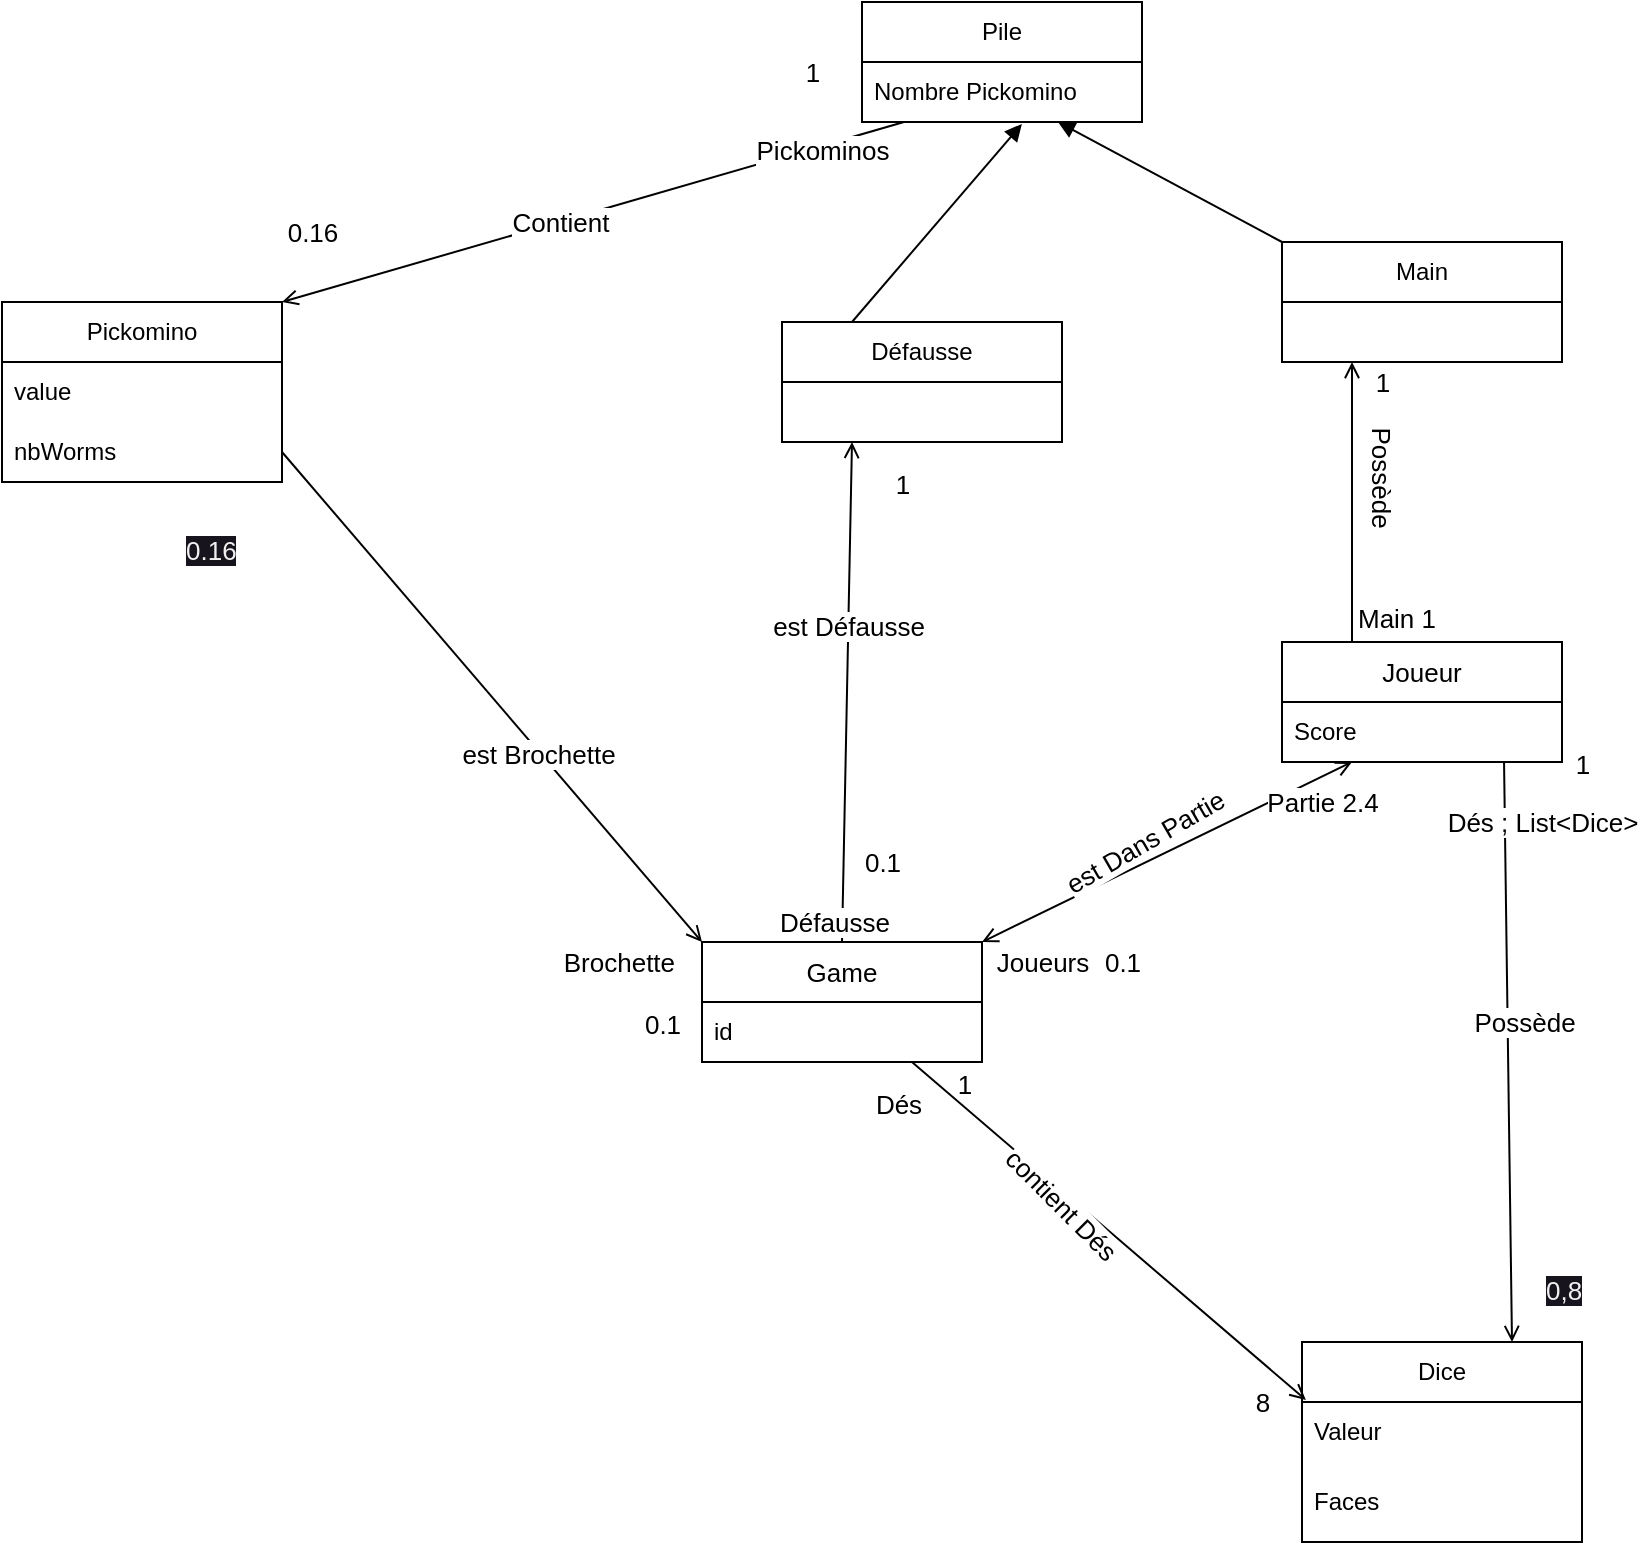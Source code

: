 <mxfile>
    <diagram id="7cXKC5MkLCUzIoHJtJAB" name="Page-1">
        <mxGraphModel dx="280" dy="768" grid="1" gridSize="10" guides="1" tooltips="1" connect="1" arrows="1" fold="1" page="1" pageScale="1" pageWidth="850" pageHeight="1100" math="0" shadow="0">
            <root>
                <mxCell id="0"/>
                <mxCell id="1" parent="0"/>
                <mxCell id="2" value="Pickomino" style="swimlane;fontStyle=0;childLayout=stackLayout;horizontal=1;startSize=30;horizontalStack=0;resizeParent=1;resizeParentMax=0;resizeLast=0;collapsible=1;marginBottom=0;whiteSpace=wrap;html=1;" parent="1" vertex="1">
                    <mxGeometry x="860" y="300" width="140" height="90" as="geometry"/>
                </mxCell>
                <mxCell id="17" value="value" style="text;strokeColor=none;fillColor=none;align=left;verticalAlign=middle;spacingLeft=4;spacingRight=4;overflow=hidden;points=[[0,0.5],[1,0.5]];portConstraint=eastwest;rotatable=0;whiteSpace=wrap;html=1;" parent="2" vertex="1">
                    <mxGeometry y="30" width="140" height="30" as="geometry"/>
                </mxCell>
                <mxCell id="3" value="nbWorms" style="text;strokeColor=none;fillColor=none;align=left;verticalAlign=middle;spacingLeft=4;spacingRight=4;overflow=hidden;points=[[0,0.5],[1,0.5]];portConstraint=eastwest;rotatable=0;whiteSpace=wrap;html=1;" parent="2" vertex="1">
                    <mxGeometry y="60" width="140" height="30" as="geometry"/>
                </mxCell>
                <mxCell id="55" style="edgeStyle=none;rounded=0;html=1;exitX=0.75;exitY=0;exitDx=0;exitDy=0;entryX=0.793;entryY=1;entryDx=0;entryDy=0;entryPerimeter=0;fontSize=13;startArrow=open;startFill=0;endArrow=none;endFill=0;" parent="1" source="7" target="45" edge="1">
                    <mxGeometry relative="1" as="geometry"/>
                </mxCell>
                <mxCell id="56" value="Dés ; List&amp;lt;Dice&amp;gt;" style="edgeLabel;html=1;align=center;verticalAlign=middle;resizable=0;points=[];fontSize=13;" parent="55" vertex="1" connectable="0">
                    <mxGeometry x="0.565" y="-3" relative="1" as="geometry">
                        <mxPoint x="15" y="-33" as="offset"/>
                    </mxGeometry>
                </mxCell>
                <mxCell id="57" value="Possède" style="edgeLabel;html=1;align=center;verticalAlign=middle;resizable=0;points=[];fontSize=13;" parent="55" vertex="1" connectable="0">
                    <mxGeometry x="0.338" y="-1" relative="1" as="geometry">
                        <mxPoint x="7" y="34" as="offset"/>
                    </mxGeometry>
                </mxCell>
                <mxCell id="58" value="1" style="edgeLabel;html=1;align=center;verticalAlign=middle;resizable=0;points=[];fontSize=13;" parent="55" vertex="1" connectable="0">
                    <mxGeometry x="-0.894" y="2" relative="1" as="geometry">
                        <mxPoint x="37" y="-274" as="offset"/>
                    </mxGeometry>
                </mxCell>
                <mxCell id="7" value="Dice" style="swimlane;fontStyle=0;childLayout=stackLayout;horizontal=1;startSize=30;horizontalStack=0;resizeParent=1;resizeParentMax=0;resizeLast=0;collapsible=1;marginBottom=0;whiteSpace=wrap;html=1;" parent="1" vertex="1">
                    <mxGeometry x="1510" y="820" width="140" height="100" as="geometry"/>
                </mxCell>
                <mxCell id="8" value="Valeur" style="text;strokeColor=none;fillColor=none;align=left;verticalAlign=middle;spacingLeft=4;spacingRight=4;overflow=hidden;points=[[0,0.5],[1,0.5]];portConstraint=eastwest;rotatable=0;whiteSpace=wrap;html=1;" parent="7" vertex="1">
                    <mxGeometry y="30" width="140" height="30" as="geometry"/>
                </mxCell>
                <mxCell id="9" value="Faces" style="text;strokeColor=none;fillColor=none;align=left;verticalAlign=middle;spacingLeft=4;spacingRight=4;overflow=hidden;points=[[0,0.5],[1,0.5]];portConstraint=eastwest;rotatable=0;whiteSpace=wrap;html=1;" parent="7" vertex="1">
                    <mxGeometry y="60" width="140" height="40" as="geometry"/>
                </mxCell>
                <mxCell id="15" value="" style="edgeStyle=none;exitX=0.15;exitY=1;exitDx=0;exitDy=0;exitPerimeter=0;entryX=1;entryY=0;entryDx=0;entryDy=0;endArrow=open;endFill=0;rounded=0;html=1;fontSize=15;startArrow=none;startFill=0;" parent="1" source="13" target="2" edge="1">
                    <mxGeometry relative="1" as="geometry">
                        <mxPoint x="1290" y="150" as="targetPoint"/>
                    </mxGeometry>
                </mxCell>
                <mxCell id="16" value="Contient" style="edgeLabel;html=1;align=center;verticalAlign=middle;resizable=0;points=[];rotation=0;fontSize=13;" parent="15" vertex="1" connectable="0">
                    <mxGeometry x="-0.287" y="-3" relative="1" as="geometry">
                        <mxPoint x="-60" y="21" as="offset"/>
                    </mxGeometry>
                </mxCell>
                <mxCell id="30" value="Pickominos" style="edgeLabel;html=1;align=center;verticalAlign=middle;resizable=0;points=[];fontSize=13;" parent="15" vertex="1" connectable="0">
                    <mxGeometry x="-0.761" y="4" relative="1" as="geometry">
                        <mxPoint x="-5" y="-1" as="offset"/>
                    </mxGeometry>
                </mxCell>
                <mxCell id="11" value="Pile" style="swimlane;fontStyle=0;childLayout=stackLayout;horizontal=1;startSize=30;horizontalStack=0;resizeParent=1;resizeParentMax=0;resizeLast=0;collapsible=1;marginBottom=0;whiteSpace=wrap;html=1;" parent="1" vertex="1">
                    <mxGeometry x="1290" y="150" width="140" height="60" as="geometry"/>
                </mxCell>
                <mxCell id="13" value="Nombre Pickomino" style="text;strokeColor=none;fillColor=none;align=left;verticalAlign=middle;spacingLeft=4;spacingRight=4;overflow=hidden;points=[[0,0.5],[1,0.5]];portConstraint=eastwest;rotatable=0;whiteSpace=wrap;html=1;" parent="11" vertex="1">
                    <mxGeometry y="30" width="140" height="30" as="geometry"/>
                </mxCell>
                <mxCell id="23" style="edgeStyle=none;rounded=0;html=1;exitX=0.25;exitY=0;exitDx=0;exitDy=0;fontSize=13;startArrow=none;startFill=0;endArrow=open;endFill=0;entryX=0.25;entryY=1;entryDx=0;entryDy=0;" parent="1" source="19" target="51" edge="1">
                    <mxGeometry relative="1" as="geometry">
                        <mxPoint x="1480" y="230" as="targetPoint"/>
                    </mxGeometry>
                </mxCell>
                <mxCell id="24" value="Possède" style="edgeLabel;html=1;align=center;verticalAlign=middle;resizable=0;points=[];fontSize=13;rotation=90;" parent="23" vertex="1" connectable="0">
                    <mxGeometry x="0.27" relative="1" as="geometry">
                        <mxPoint x="15" y="6" as="offset"/>
                    </mxGeometry>
                </mxCell>
                <mxCell id="29" value="Main 1" style="edgeLabel;html=1;align=center;verticalAlign=middle;resizable=0;points=[];fontSize=13;" parent="23" vertex="1" connectable="0">
                    <mxGeometry x="-0.82" relative="1" as="geometry">
                        <mxPoint x="22" as="offset"/>
                    </mxGeometry>
                </mxCell>
                <mxCell id="64" value="1" style="edgeLabel;html=1;align=center;verticalAlign=middle;resizable=0;points=[];fontSize=13;" parent="23" vertex="1" connectable="0">
                    <mxGeometry x="0.611" y="1" relative="1" as="geometry">
                        <mxPoint x="16" y="-17" as="offset"/>
                    </mxGeometry>
                </mxCell>
                <mxCell id="19" value="Joueur" style="swimlane;fontStyle=0;childLayout=stackLayout;horizontal=1;startSize=30;horizontalStack=0;resizeParent=1;resizeParentMax=0;resizeLast=0;collapsible=1;marginBottom=0;whiteSpace=wrap;html=1;fontSize=13;" parent="1" vertex="1">
                    <mxGeometry x="1500" y="470" width="140" height="60" as="geometry"/>
                </mxCell>
                <mxCell id="45" value="Score" style="text;strokeColor=none;fillColor=none;align=left;verticalAlign=middle;spacingLeft=4;spacingRight=4;overflow=hidden;points=[[0,0.5],[1,0.5]];portConstraint=eastwest;rotatable=0;whiteSpace=wrap;html=1;" parent="19" vertex="1">
                    <mxGeometry y="30" width="140" height="30" as="geometry"/>
                </mxCell>
                <mxCell id="32" style="edgeStyle=none;rounded=0;html=1;exitX=1;exitY=0;exitDx=0;exitDy=0;fontSize=13;startArrow=open;startFill=0;endArrow=open;endFill=0;entryX=0.25;entryY=1;entryDx=0;entryDy=0;" parent="1" source="25" target="19" edge="1">
                    <mxGeometry relative="1" as="geometry">
                        <mxPoint x="1430" y="450" as="targetPoint"/>
                    </mxGeometry>
                </mxCell>
                <mxCell id="33" value="Joueurs" style="edgeLabel;html=1;align=center;verticalAlign=middle;resizable=0;points=[];fontSize=13;" parent="32" vertex="1" connectable="0">
                    <mxGeometry x="-0.747" y="1" relative="1" as="geometry">
                        <mxPoint x="7" y="22" as="offset"/>
                    </mxGeometry>
                </mxCell>
                <mxCell id="36" value="est Dans Partie" style="edgeLabel;html=1;align=center;verticalAlign=middle;resizable=0;points=[];fontSize=13;rotation=-30;" parent="32" vertex="1" connectable="0">
                    <mxGeometry x="-0.281" relative="1" as="geometry">
                        <mxPoint x="14" y="-18" as="offset"/>
                    </mxGeometry>
                </mxCell>
                <mxCell id="37" value="Partie 2.4" style="edgeLabel;html=1;align=center;verticalAlign=middle;resizable=0;points=[];fontSize=13;" parent="32" vertex="1" connectable="0">
                    <mxGeometry x="0.758" y="-2" relative="1" as="geometry">
                        <mxPoint x="6" y="7" as="offset"/>
                    </mxGeometry>
                </mxCell>
                <mxCell id="61" value="0.1" style="edgeLabel;html=1;align=center;verticalAlign=middle;resizable=0;points=[];fontSize=13;" parent="32" vertex="1" connectable="0">
                    <mxGeometry x="-0.284" y="-1" relative="1" as="geometry">
                        <mxPoint x="3" y="41" as="offset"/>
                    </mxGeometry>
                </mxCell>
                <mxCell id="42" style="edgeStyle=none;rounded=0;html=1;exitX=0.5;exitY=0;exitDx=0;exitDy=0;fontSize=13;startArrow=none;startFill=0;endArrow=open;endFill=0;entryX=0.25;entryY=1;entryDx=0;entryDy=0;" parent="1" source="25" target="47" edge="1">
                    <mxGeometry relative="1" as="geometry">
                        <mxPoint x="1310" y="300" as="targetPoint"/>
                    </mxGeometry>
                </mxCell>
                <mxCell id="43" value="est Défausse" style="edgeLabel;html=1;align=center;verticalAlign=middle;resizable=0;points=[];fontSize=13;" parent="42" vertex="1" connectable="0">
                    <mxGeometry x="-0.069" y="-4" relative="1" as="geometry">
                        <mxPoint x="-4" y="-42" as="offset"/>
                    </mxGeometry>
                </mxCell>
                <mxCell id="46" value="Défausse" style="edgeLabel;html=1;align=center;verticalAlign=middle;resizable=0;points=[];fontSize=13;" parent="42" vertex="1" connectable="0">
                    <mxGeometry x="-0.918" y="4" relative="1" as="geometry">
                        <mxPoint as="offset"/>
                    </mxGeometry>
                </mxCell>
                <mxCell id="71" value="1" style="edgeLabel;html=1;align=center;verticalAlign=middle;resizable=0;points=[];fontSize=13;" parent="42" vertex="1" connectable="0">
                    <mxGeometry x="-0.187" y="2" relative="1" as="geometry">
                        <mxPoint x="30" y="-128" as="offset"/>
                    </mxGeometry>
                </mxCell>
                <mxCell id="75" value="0.1" style="edgeLabel;html=1;align=center;verticalAlign=middle;resizable=0;points=[];fontSize=13;" parent="42" vertex="1" connectable="0">
                    <mxGeometry x="-0.608" relative="1" as="geometry">
                        <mxPoint x="19" y="9" as="offset"/>
                    </mxGeometry>
                </mxCell>
                <mxCell id="25" value="Game" style="swimlane;fontStyle=0;childLayout=stackLayout;horizontal=1;startSize=30;horizontalStack=0;resizeParent=1;resizeParentMax=0;resizeLast=0;collapsible=1;marginBottom=0;whiteSpace=wrap;html=1;fontSize=13;" parent="1" vertex="1">
                    <mxGeometry x="1210" y="620" width="140" height="60" as="geometry"/>
                </mxCell>
                <mxCell id="40" value="id" style="text;strokeColor=none;fillColor=none;align=left;verticalAlign=middle;spacingLeft=4;spacingRight=4;overflow=hidden;points=[[0,0.5],[1,0.5]];portConstraint=eastwest;rotatable=0;whiteSpace=wrap;html=1;" parent="25" vertex="1">
                    <mxGeometry y="30" width="140" height="30" as="geometry"/>
                </mxCell>
                <mxCell id="31" style="edgeStyle=none;rounded=0;html=1;exitX=0.014;exitY=-0.033;exitDx=0;exitDy=0;fontSize=13;startArrow=open;startFill=0;endArrow=none;endFill=0;exitPerimeter=0;" parent="1" source="8" target="25" edge="1">
                    <mxGeometry relative="1" as="geometry"/>
                </mxCell>
                <mxCell id="35" value="Dés" style="edgeLabel;html=1;align=center;verticalAlign=middle;resizable=0;points=[];fontSize=13;" parent="31" vertex="1" connectable="0">
                    <mxGeometry x="0.866" y="-4" relative="1" as="geometry">
                        <mxPoint x="-23" y="12" as="offset"/>
                    </mxGeometry>
                </mxCell>
                <mxCell id="38" value="contient Dés" style="edgeLabel;html=1;align=center;verticalAlign=middle;resizable=0;points=[];fontSize=13;rotation=45;" parent="31" vertex="1" connectable="0">
                    <mxGeometry x="0.126" y="-1" relative="1" as="geometry">
                        <mxPoint x="-12" y="-3" as="offset"/>
                    </mxGeometry>
                </mxCell>
                <mxCell id="59" value="1" style="edgeLabel;html=1;align=center;verticalAlign=middle;resizable=0;points=[];fontSize=13;" parent="31" vertex="1" connectable="0">
                    <mxGeometry x="-0.663" relative="1" as="geometry">
                        <mxPoint x="-138" y="-130" as="offset"/>
                    </mxGeometry>
                </mxCell>
                <mxCell id="60" value="8" style="edgeLabel;html=1;align=center;verticalAlign=middle;resizable=0;points=[];fontSize=13;" parent="31" vertex="1" connectable="0">
                    <mxGeometry x="0.663" y="5" relative="1" as="geometry">
                        <mxPoint x="145" y="138" as="offset"/>
                    </mxGeometry>
                </mxCell>
                <mxCell id="49" style="edgeStyle=none;rounded=0;html=1;exitX=0.25;exitY=0;exitDx=0;exitDy=0;entryX=0.571;entryY=1.033;entryDx=0;entryDy=0;entryPerimeter=0;fontSize=13;startArrow=none;startFill=0;endArrow=block;endFill=1;" parent="1" source="47" target="13" edge="1">
                    <mxGeometry relative="1" as="geometry"/>
                </mxCell>
                <mxCell id="47" value="Défausse" style="swimlane;fontStyle=0;childLayout=stackLayout;horizontal=1;startSize=30;horizontalStack=0;resizeParent=1;resizeParentMax=0;resizeLast=0;collapsible=1;marginBottom=0;whiteSpace=wrap;html=1;" parent="1" vertex="1">
                    <mxGeometry x="1250" y="310" width="140" height="60" as="geometry"/>
                </mxCell>
                <mxCell id="53" style="edgeStyle=none;rounded=0;html=1;exitX=0;exitY=0;exitDx=0;exitDy=0;fontSize=13;startArrow=none;startFill=0;endArrow=block;endFill=1;" parent="1" source="51" target="13" edge="1">
                    <mxGeometry relative="1" as="geometry"/>
                </mxCell>
                <mxCell id="51" value="Main" style="swimlane;fontStyle=0;childLayout=stackLayout;horizontal=1;startSize=30;horizontalStack=0;resizeParent=1;resizeParentMax=0;resizeLast=0;collapsible=1;marginBottom=0;whiteSpace=wrap;html=1;" parent="1" vertex="1">
                    <mxGeometry x="1500" y="270" width="140" height="60" as="geometry"/>
                </mxCell>
                <mxCell id="65" value="1" style="text;html=1;align=center;verticalAlign=middle;resizable=0;points=[];autosize=1;strokeColor=none;fillColor=none;fontSize=13;" parent="1" vertex="1">
                    <mxGeometry x="1250" y="170" width="30" height="30" as="geometry"/>
                </mxCell>
                <mxCell id="66" value="0.16" style="text;html=1;align=center;verticalAlign=middle;resizable=0;points=[];autosize=1;strokeColor=none;fillColor=none;fontSize=13;" parent="1" vertex="1">
                    <mxGeometry x="990" y="250" width="50" height="30" as="geometry"/>
                </mxCell>
                <mxCell id="67" style="edgeStyle=none;rounded=0;html=1;exitX=1;exitY=0.5;exitDx=0;exitDy=0;entryX=0;entryY=0;entryDx=0;entryDy=0;fontSize=13;startArrow=none;startFill=0;endArrow=open;endFill=0;" parent="1" source="3" target="25" edge="1">
                    <mxGeometry relative="1" as="geometry"/>
                </mxCell>
                <mxCell id="68" value="est Brochette" style="edgeLabel;html=1;align=center;verticalAlign=middle;resizable=0;points=[];fontSize=13;" parent="67" vertex="1" connectable="0">
                    <mxGeometry x="0.227" y="-1" relative="1" as="geometry">
                        <mxPoint as="offset"/>
                    </mxGeometry>
                </mxCell>
                <mxCell id="69" value="Brochette&amp;nbsp;" style="edgeLabel;html=1;align=center;verticalAlign=middle;resizable=0;points=[];fontSize=13;" parent="67" vertex="1" connectable="0">
                    <mxGeometry x="0.852" y="-1" relative="1" as="geometry">
                        <mxPoint x="-24" y="27" as="offset"/>
                    </mxGeometry>
                </mxCell>
                <mxCell id="70" value="0.1" style="edgeLabel;html=1;align=center;verticalAlign=middle;resizable=0;points=[];fontSize=13;" parent="67" vertex="1" connectable="0">
                    <mxGeometry x="-0.818" y="-3" relative="1" as="geometry">
                        <mxPoint x="173" y="261" as="offset"/>
                    </mxGeometry>
                </mxCell>
                <mxCell id="73" value="&lt;span style=&quot;color: rgb(240, 240, 240); font-family: Helvetica; font-size: 13px; font-style: normal; font-variant-ligatures: normal; font-variant-caps: normal; font-weight: 400; letter-spacing: normal; orphans: 2; text-align: center; text-indent: 0px; text-transform: none; widows: 2; word-spacing: 0px; -webkit-text-stroke-width: 0px; background-color: rgb(24, 20, 29); text-decoration-thickness: initial; text-decoration-style: initial; text-decoration-color: initial; float: none; display: inline !important;&quot;&gt;0.16&lt;/span&gt;" style="text;whiteSpace=wrap;html=1;fontSize=13;" parent="1" vertex="1">
                    <mxGeometry x="950" y="410" width="30" height="20" as="geometry"/>
                </mxCell>
                <mxCell id="76" value="&lt;span style=&quot;color: rgb(240, 240, 240); font-family: Helvetica; font-size: 13px; font-style: normal; font-variant-ligatures: normal; font-variant-caps: normal; font-weight: 400; letter-spacing: normal; orphans: 2; text-align: center; text-indent: 0px; text-transform: none; widows: 2; word-spacing: 0px; -webkit-text-stroke-width: 0px; background-color: rgb(24, 20, 29); text-decoration-thickness: initial; text-decoration-style: initial; text-decoration-color: initial; float: none; display: inline !important;&quot;&gt;0,8&lt;/span&gt;" style="text;whiteSpace=wrap;html=1;fontSize=13;" parent="1" vertex="1">
                    <mxGeometry x="1630" y="780" width="20" height="30" as="geometry"/>
                </mxCell>
            </root>
        </mxGraphModel>
    </diagram>
</mxfile>